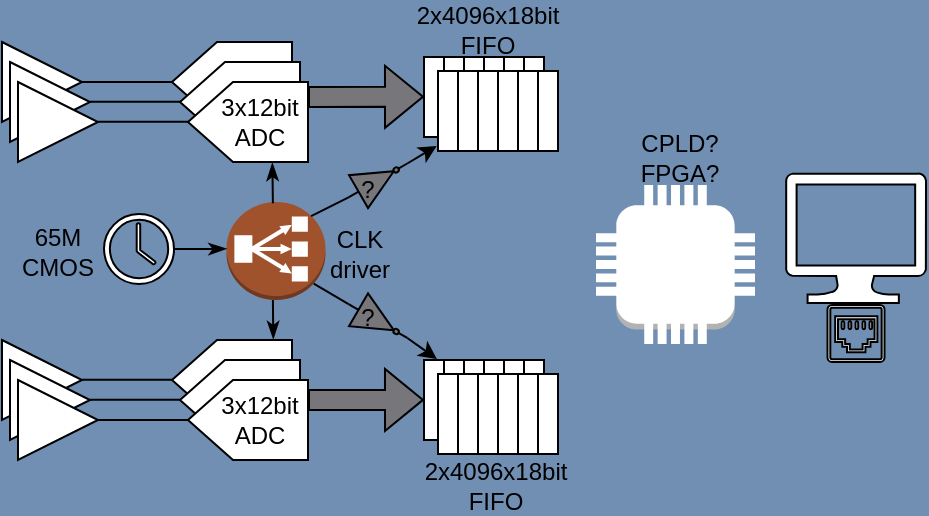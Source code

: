 <mxfile version="24.6.5" type="github">
  <diagram name="Page-1" id="jmYyxMxFKMTEYZxG9lPR">
    <mxGraphModel dx="585" dy="346" grid="1" gridSize="10" guides="1" tooltips="1" connect="1" arrows="1" fold="1" page="1" pageScale="1" pageWidth="850" pageHeight="1100" background="#718FB3" math="0" shadow="0">
      <root>
        <mxCell id="0" />
        <mxCell id="1" parent="0" />
        <mxCell id="bR-4oArYyXdeXGkrvtgy-1" value="" style="shape=offPageConnector;whiteSpace=wrap;html=1;rotation=90;" vertex="1" parent="1">
          <mxGeometry x="144" y="180" width="40" height="60" as="geometry" />
        </mxCell>
        <mxCell id="bR-4oArYyXdeXGkrvtgy-2" value="" style="shape=offPageConnector;whiteSpace=wrap;html=1;rotation=90;" vertex="1" parent="1">
          <mxGeometry x="148" y="190" width="40" height="60" as="geometry" />
        </mxCell>
        <mxCell id="bR-4oArYyXdeXGkrvtgy-3" value="" style="shape=offPageConnector;whiteSpace=wrap;html=1;rotation=90;" vertex="1" parent="1">
          <mxGeometry x="152" y="200" width="40" height="60" as="geometry" />
        </mxCell>
        <mxCell id="bR-4oArYyXdeXGkrvtgy-4" value="" style="shape=offPageConnector;whiteSpace=wrap;html=1;rotation=90;" vertex="1" parent="1">
          <mxGeometry x="144" y="329" width="40" height="60" as="geometry" />
        </mxCell>
        <mxCell id="bR-4oArYyXdeXGkrvtgy-5" value="" style="shape=offPageConnector;whiteSpace=wrap;html=1;rotation=90;" vertex="1" parent="1">
          <mxGeometry x="148" y="339" width="40" height="60" as="geometry" />
        </mxCell>
        <mxCell id="bR-4oArYyXdeXGkrvtgy-6" value="" style="shape=offPageConnector;whiteSpace=wrap;html=1;rotation=90;" vertex="1" parent="1">
          <mxGeometry x="152" y="349" width="40" height="60" as="geometry" />
        </mxCell>
        <mxCell id="bR-4oArYyXdeXGkrvtgy-7" value="" style="triangle;whiteSpace=wrap;html=1;" vertex="1" parent="1">
          <mxGeometry x="49" y="190" width="40" height="40" as="geometry" />
        </mxCell>
        <mxCell id="bR-4oArYyXdeXGkrvtgy-8" value="" style="triangle;whiteSpace=wrap;html=1;" vertex="1" parent="1">
          <mxGeometry x="53" y="200" width="40" height="40" as="geometry" />
        </mxCell>
        <mxCell id="bR-4oArYyXdeXGkrvtgy-9" value="" style="triangle;whiteSpace=wrap;html=1;" vertex="1" parent="1">
          <mxGeometry x="57" y="210" width="40" height="40" as="geometry" />
        </mxCell>
        <mxCell id="bR-4oArYyXdeXGkrvtgy-10" value="" style="triangle;whiteSpace=wrap;html=1;" vertex="1" parent="1">
          <mxGeometry x="49" y="339" width="40" height="40" as="geometry" />
        </mxCell>
        <mxCell id="bR-4oArYyXdeXGkrvtgy-11" value="" style="triangle;whiteSpace=wrap;html=1;" vertex="1" parent="1">
          <mxGeometry x="53" y="349" width="40" height="40" as="geometry" />
        </mxCell>
        <mxCell id="bR-4oArYyXdeXGkrvtgy-13" style="edgeStyle=orthogonalEdgeStyle;rounded=0;orthogonalLoop=1;jettySize=auto;html=1;entryX=0.5;entryY=1;entryDx=0;entryDy=0;strokeColor=default;curved=0;startArrow=none;startFill=0;endArrow=none;endFill=0;" edge="1" parent="1" source="bR-4oArYyXdeXGkrvtgy-12" target="bR-4oArYyXdeXGkrvtgy-6">
          <mxGeometry relative="1" as="geometry" />
        </mxCell>
        <mxCell id="bR-4oArYyXdeXGkrvtgy-12" value="" style="triangle;whiteSpace=wrap;html=1;" vertex="1" parent="1">
          <mxGeometry x="57" y="359" width="40" height="40" as="geometry" />
        </mxCell>
        <mxCell id="bR-4oArYyXdeXGkrvtgy-14" style="edgeStyle=orthogonalEdgeStyle;rounded=0;orthogonalLoop=1;jettySize=auto;html=1;entryX=0.5;entryY=1;entryDx=0;entryDy=0;strokeColor=default;curved=0;startArrow=none;startFill=0;endArrow=none;endFill=0;" edge="1" parent="1">
          <mxGeometry relative="1" as="geometry">
            <mxPoint x="93" y="368.92" as="sourcePoint" />
            <mxPoint x="138" y="368.92" as="targetPoint" />
          </mxGeometry>
        </mxCell>
        <mxCell id="bR-4oArYyXdeXGkrvtgy-15" style="edgeStyle=orthogonalEdgeStyle;rounded=0;orthogonalLoop=1;jettySize=auto;html=1;entryX=0.5;entryY=1;entryDx=0;entryDy=0;strokeColor=default;curved=0;startArrow=none;startFill=0;endArrow=none;endFill=0;" edge="1" parent="1">
          <mxGeometry relative="1" as="geometry">
            <mxPoint x="89" y="358.91" as="sourcePoint" />
            <mxPoint x="134" y="358.91" as="targetPoint" />
          </mxGeometry>
        </mxCell>
        <mxCell id="bR-4oArYyXdeXGkrvtgy-16" style="edgeStyle=orthogonalEdgeStyle;rounded=0;orthogonalLoop=1;jettySize=auto;html=1;entryX=0.5;entryY=1;entryDx=0;entryDy=0;strokeColor=default;curved=0;startArrow=none;startFill=0;endArrow=none;endFill=0;" edge="1" parent="1">
          <mxGeometry relative="1" as="geometry">
            <mxPoint x="97" y="229.89" as="sourcePoint" />
            <mxPoint x="142" y="229.89" as="targetPoint" />
          </mxGeometry>
        </mxCell>
        <mxCell id="bR-4oArYyXdeXGkrvtgy-17" style="edgeStyle=orthogonalEdgeStyle;rounded=0;orthogonalLoop=1;jettySize=auto;html=1;entryX=0.5;entryY=1;entryDx=0;entryDy=0;strokeColor=default;curved=0;startArrow=none;startFill=0;endArrow=none;endFill=0;" edge="1" parent="1">
          <mxGeometry relative="1" as="geometry">
            <mxPoint x="93" y="219.86" as="sourcePoint" />
            <mxPoint x="138" y="219.86" as="targetPoint" />
          </mxGeometry>
        </mxCell>
        <mxCell id="bR-4oArYyXdeXGkrvtgy-18" style="edgeStyle=orthogonalEdgeStyle;rounded=0;orthogonalLoop=1;jettySize=auto;html=1;entryX=0.5;entryY=1;entryDx=0;entryDy=0;strokeColor=default;curved=0;startArrow=none;startFill=0;endArrow=none;endFill=0;" edge="1" parent="1">
          <mxGeometry relative="1" as="geometry">
            <mxPoint x="89" y="210" as="sourcePoint" />
            <mxPoint x="134" y="210" as="targetPoint" />
          </mxGeometry>
        </mxCell>
        <mxCell id="bR-4oArYyXdeXGkrvtgy-19" value="&lt;div&gt;3x12bit&lt;/div&gt;&lt;div&gt;ADC&lt;/div&gt;" style="text;html=1;align=center;verticalAlign=middle;whiteSpace=wrap;rounded=0;" vertex="1" parent="1">
          <mxGeometry x="160" y="222.5" width="36" height="15" as="geometry" />
        </mxCell>
        <mxCell id="bR-4oArYyXdeXGkrvtgy-20" value="&lt;div&gt;3x12bit&lt;/div&gt;&lt;div&gt;ADC&lt;/div&gt;" style="text;html=1;align=center;verticalAlign=middle;whiteSpace=wrap;rounded=0;" vertex="1" parent="1">
          <mxGeometry x="160" y="371.5" width="36" height="15" as="geometry" />
        </mxCell>
        <mxCell id="bR-4oArYyXdeXGkrvtgy-21" value="" style="rounded=0;whiteSpace=wrap;html=1;" vertex="1" parent="1">
          <mxGeometry x="260" y="197.5" width="10" height="40" as="geometry" />
        </mxCell>
        <mxCell id="bR-4oArYyXdeXGkrvtgy-22" value="" style="rounded=0;whiteSpace=wrap;html=1;" vertex="1" parent="1">
          <mxGeometry x="270" y="197.5" width="10" height="40" as="geometry" />
        </mxCell>
        <mxCell id="bR-4oArYyXdeXGkrvtgy-23" value="" style="rounded=0;whiteSpace=wrap;html=1;" vertex="1" parent="1">
          <mxGeometry x="280" y="197.5" width="10" height="40" as="geometry" />
        </mxCell>
        <mxCell id="bR-4oArYyXdeXGkrvtgy-24" value="" style="rounded=0;whiteSpace=wrap;html=1;" vertex="1" parent="1">
          <mxGeometry x="290" y="197.5" width="10" height="40" as="geometry" />
        </mxCell>
        <mxCell id="bR-4oArYyXdeXGkrvtgy-25" value="" style="rounded=0;whiteSpace=wrap;html=1;" vertex="1" parent="1">
          <mxGeometry x="300" y="197.5" width="10" height="40" as="geometry" />
        </mxCell>
        <mxCell id="bR-4oArYyXdeXGkrvtgy-26" value="" style="rounded=0;whiteSpace=wrap;html=1;" vertex="1" parent="1">
          <mxGeometry x="310" y="197.5" width="10" height="40" as="geometry" />
        </mxCell>
        <mxCell id="bR-4oArYyXdeXGkrvtgy-27" value="" style="rounded=0;whiteSpace=wrap;html=1;" vertex="1" parent="1">
          <mxGeometry x="260" y="349" width="10" height="40" as="geometry" />
        </mxCell>
        <mxCell id="bR-4oArYyXdeXGkrvtgy-28" value="" style="rounded=0;whiteSpace=wrap;html=1;" vertex="1" parent="1">
          <mxGeometry x="270" y="349" width="10" height="40" as="geometry" />
        </mxCell>
        <mxCell id="bR-4oArYyXdeXGkrvtgy-29" value="" style="rounded=0;whiteSpace=wrap;html=1;" vertex="1" parent="1">
          <mxGeometry x="280" y="349" width="10" height="40" as="geometry" />
        </mxCell>
        <mxCell id="bR-4oArYyXdeXGkrvtgy-30" value="" style="rounded=0;whiteSpace=wrap;html=1;" vertex="1" parent="1">
          <mxGeometry x="290" y="349" width="10" height="40" as="geometry" />
        </mxCell>
        <mxCell id="bR-4oArYyXdeXGkrvtgy-31" value="" style="rounded=0;whiteSpace=wrap;html=1;" vertex="1" parent="1">
          <mxGeometry x="300" y="349" width="10" height="40" as="geometry" />
        </mxCell>
        <mxCell id="bR-4oArYyXdeXGkrvtgy-32" value="" style="rounded=0;whiteSpace=wrap;html=1;" vertex="1" parent="1">
          <mxGeometry x="310" y="349" width="10" height="40" as="geometry" />
        </mxCell>
        <mxCell id="bR-4oArYyXdeXGkrvtgy-35" value="" style="shape=flexArrow;endArrow=classic;html=1;rounded=0;entryX=1;entryY=0.5;entryDx=0;entryDy=0;exitX=0.25;exitY=0;exitDx=0;exitDy=0;fillColor=#77767b;" edge="1" parent="1" source="bR-4oArYyXdeXGkrvtgy-6">
          <mxGeometry width="50" height="50" relative="1" as="geometry">
            <mxPoint x="210" y="369" as="sourcePoint" />
            <mxPoint x="260" y="368.94" as="targetPoint" />
            <Array as="points" />
          </mxGeometry>
        </mxCell>
        <mxCell id="bR-4oArYyXdeXGkrvtgy-36" value="" style="shape=flexArrow;endArrow=classic;html=1;rounded=0;entryX=1;entryY=0.5;entryDx=0;entryDy=0;exitX=0.25;exitY=0;exitDx=0;exitDy=0;fillColor=#77767b;" edge="1" parent="1">
          <mxGeometry width="50" height="50" relative="1" as="geometry">
            <mxPoint x="202" y="217.45" as="sourcePoint" />
            <mxPoint x="260" y="217.39" as="targetPoint" />
            <Array as="points" />
          </mxGeometry>
        </mxCell>
        <mxCell id="bR-4oArYyXdeXGkrvtgy-37" value="&lt;div&gt;2x4096x18bit&lt;/div&gt;&lt;div&gt;FIFO&lt;/div&gt;" style="text;html=1;align=center;verticalAlign=middle;whiteSpace=wrap;rounded=0;" vertex="1" parent="1">
          <mxGeometry x="274" y="176.5" width="36" height="15" as="geometry" />
        </mxCell>
        <mxCell id="bR-4oArYyXdeXGkrvtgy-43" value="&lt;div&gt;&lt;br&gt;&lt;/div&gt;&lt;div&gt;65M&lt;/div&gt;&lt;div&gt;CMOS&lt;br&gt;&lt;/div&gt;" style="text;html=1;align=center;verticalAlign=middle;whiteSpace=wrap;rounded=0;" vertex="1" parent="1">
          <mxGeometry x="51" y="276" width="52" height="23" as="geometry" />
        </mxCell>
        <mxCell id="bR-4oArYyXdeXGkrvtgy-45" value="" style="sketch=0;pointerEvents=1;shadow=0;dashed=0;html=1;labelPosition=center;verticalLabelPosition=bottom;verticalAlign=top;outlineConnect=0;align=center;shape=mxgraph.office.concepts.clock;" vertex="1" parent="1">
          <mxGeometry x="100" y="276" width="35" height="35" as="geometry" />
        </mxCell>
        <mxCell id="bR-4oArYyXdeXGkrvtgy-46" value="" style="outlineConnect=0;dashed=0;verticalLabelPosition=bottom;verticalAlign=top;align=center;html=1;shape=mxgraph.aws3.classic_load_balancer;fillColor=#a0522d;fontColor=#ffffff;strokeColor=#6D1F00;" vertex="1" parent="1">
          <mxGeometry x="161.25" y="270" width="49.5" height="49" as="geometry" />
        </mxCell>
        <mxCell id="bR-4oArYyXdeXGkrvtgy-49" style="edgeStyle=orthogonalEdgeStyle;rounded=0;orthogonalLoop=1;jettySize=auto;html=1;entryX=0.5;entryY=1;entryDx=0;entryDy=0;strokeColor=default;curved=0;startArrow=none;startFill=0;endArrow=classicThin;endFill=1;" edge="1" parent="1" source="bR-4oArYyXdeXGkrvtgy-45">
          <mxGeometry relative="1" as="geometry">
            <mxPoint x="116.25" y="293.42" as="sourcePoint" />
            <mxPoint x="161.25" y="293.42" as="targetPoint" />
          </mxGeometry>
        </mxCell>
        <mxCell id="bR-4oArYyXdeXGkrvtgy-51" style="edgeStyle=orthogonalEdgeStyle;rounded=0;orthogonalLoop=1;jettySize=auto;html=1;strokeColor=default;curved=0;startArrow=none;startFill=0;endArrow=classicThin;endFill=1;entryX=1.012;entryY=0.297;entryDx=0;entryDy=0;entryPerimeter=0;" edge="1" parent="1" target="bR-4oArYyXdeXGkrvtgy-3">
          <mxGeometry relative="1" as="geometry">
            <mxPoint x="184.45" y="270.58" as="sourcePoint" />
            <mxPoint x="190" y="260" as="targetPoint" />
          </mxGeometry>
        </mxCell>
        <mxCell id="bR-4oArYyXdeXGkrvtgy-52" style="edgeStyle=orthogonalEdgeStyle;rounded=0;orthogonalLoop=1;jettySize=auto;html=1;strokeColor=default;curved=0;startArrow=none;startFill=0;endArrow=classicThin;endFill=1;entryX=-0.013;entryY=0.156;entryDx=0;entryDy=0;entryPerimeter=0;" edge="1" parent="1" target="bR-4oArYyXdeXGkrvtgy-4">
          <mxGeometry relative="1" as="geometry">
            <mxPoint x="184.45" y="318.98" as="sourcePoint" />
            <mxPoint x="184" y="298.4" as="targetPoint" />
          </mxGeometry>
        </mxCell>
        <mxCell id="bR-4oArYyXdeXGkrvtgy-54" value="&lt;div&gt;CLK&lt;/div&gt;&lt;div&gt;driver&lt;br&gt;&lt;/div&gt;" style="text;html=1;align=center;verticalAlign=middle;whiteSpace=wrap;rounded=0;" vertex="1" parent="1">
          <mxGeometry x="202" y="284" width="52" height="23" as="geometry" />
        </mxCell>
        <mxCell id="bR-4oArYyXdeXGkrvtgy-55" value="" style="rounded=0;whiteSpace=wrap;html=1;" vertex="1" parent="1">
          <mxGeometry x="267" y="204.5" width="10" height="40" as="geometry" />
        </mxCell>
        <mxCell id="bR-4oArYyXdeXGkrvtgy-56" value="" style="rounded=0;whiteSpace=wrap;html=1;" vertex="1" parent="1">
          <mxGeometry x="277" y="204.5" width="10" height="40" as="geometry" />
        </mxCell>
        <mxCell id="bR-4oArYyXdeXGkrvtgy-57" value="" style="rounded=0;whiteSpace=wrap;html=1;" vertex="1" parent="1">
          <mxGeometry x="287" y="204.5" width="10" height="40" as="geometry" />
        </mxCell>
        <mxCell id="bR-4oArYyXdeXGkrvtgy-58" value="" style="rounded=0;whiteSpace=wrap;html=1;" vertex="1" parent="1">
          <mxGeometry x="297" y="204.5" width="10" height="40" as="geometry" />
        </mxCell>
        <mxCell id="bR-4oArYyXdeXGkrvtgy-59" value="" style="rounded=0;whiteSpace=wrap;html=1;" vertex="1" parent="1">
          <mxGeometry x="307" y="204.5" width="10" height="40" as="geometry" />
        </mxCell>
        <mxCell id="bR-4oArYyXdeXGkrvtgy-60" value="" style="rounded=0;whiteSpace=wrap;html=1;" vertex="1" parent="1">
          <mxGeometry x="317" y="204.5" width="10" height="40" as="geometry" />
        </mxCell>
        <mxCell id="bR-4oArYyXdeXGkrvtgy-61" value="" style="rounded=0;whiteSpace=wrap;html=1;" vertex="1" parent="1">
          <mxGeometry x="267" y="356" width="10" height="40" as="geometry" />
        </mxCell>
        <mxCell id="bR-4oArYyXdeXGkrvtgy-62" value="" style="rounded=0;whiteSpace=wrap;html=1;" vertex="1" parent="1">
          <mxGeometry x="277" y="356" width="10" height="40" as="geometry" />
        </mxCell>
        <mxCell id="bR-4oArYyXdeXGkrvtgy-63" value="" style="rounded=0;whiteSpace=wrap;html=1;" vertex="1" parent="1">
          <mxGeometry x="287" y="356" width="10" height="40" as="geometry" />
        </mxCell>
        <mxCell id="bR-4oArYyXdeXGkrvtgy-64" value="" style="rounded=0;whiteSpace=wrap;html=1;" vertex="1" parent="1">
          <mxGeometry x="297" y="356" width="10" height="40" as="geometry" />
        </mxCell>
        <mxCell id="bR-4oArYyXdeXGkrvtgy-65" value="" style="rounded=0;whiteSpace=wrap;html=1;" vertex="1" parent="1">
          <mxGeometry x="307" y="356" width="10" height="40" as="geometry" />
        </mxCell>
        <mxCell id="bR-4oArYyXdeXGkrvtgy-66" value="" style="rounded=0;whiteSpace=wrap;html=1;" vertex="1" parent="1">
          <mxGeometry x="317" y="356" width="10" height="40" as="geometry" />
        </mxCell>
        <mxCell id="bR-4oArYyXdeXGkrvtgy-67" value="&lt;div&gt;2x4096x18bit&lt;/div&gt;&lt;div&gt;FIFO&lt;/div&gt;" style="text;html=1;align=center;verticalAlign=middle;whiteSpace=wrap;rounded=0;" vertex="1" parent="1">
          <mxGeometry x="278" y="404" width="36" height="15" as="geometry" />
        </mxCell>
        <mxCell id="bR-4oArYyXdeXGkrvtgy-68" value="" style="verticalLabelPosition=bottom;shadow=0;dashed=0;align=center;html=1;verticalAlign=top;shape=mxgraph.electrical.logic_gates.inverter_2;rotation=-30;fillColor=#77767B;" vertex="1" parent="1">
          <mxGeometry x="220" y="249.73" width="33.93" height="19" as="geometry" />
        </mxCell>
        <mxCell id="bR-4oArYyXdeXGkrvtgy-71" value="" style="verticalLabelPosition=bottom;shadow=0;dashed=0;align=center;html=1;verticalAlign=top;shape=mxgraph.electrical.logic_gates.inverter_2;rotation=30;fillColor=#77767B;" vertex="1" parent="1">
          <mxGeometry x="220" y="320" width="33.93" height="19" as="geometry" />
        </mxCell>
        <mxCell id="bR-4oArYyXdeXGkrvtgy-72" style="rounded=0;orthogonalLoop=1;jettySize=auto;html=1;entryX=0;entryY=0.5;entryDx=0;entryDy=0;strokeColor=default;startArrow=none;startFill=0;endArrow=none;endFill=0;entryPerimeter=0;exitX=0.881;exitY=0.832;exitDx=0;exitDy=0;exitPerimeter=0;" edge="1" parent="1" source="bR-4oArYyXdeXGkrvtgy-46" target="bR-4oArYyXdeXGkrvtgy-71">
          <mxGeometry relative="1" as="geometry">
            <mxPoint x="202" y="312" as="sourcePoint" />
            <mxPoint x="247" y="312" as="targetPoint" />
          </mxGeometry>
        </mxCell>
        <mxCell id="bR-4oArYyXdeXGkrvtgy-74" style="rounded=0;orthogonalLoop=1;jettySize=auto;html=1;entryX=0;entryY=0.5;entryDx=0;entryDy=0;strokeColor=default;startArrow=none;startFill=0;endArrow=none;endFill=0;entryPerimeter=0;exitX=0.855;exitY=0.145;exitDx=0;exitDy=0;exitPerimeter=0;" edge="1" parent="1" source="bR-4oArYyXdeXGkrvtgy-46" target="bR-4oArYyXdeXGkrvtgy-68">
          <mxGeometry relative="1" as="geometry">
            <mxPoint x="210" y="280" as="sourcePoint" />
            <mxPoint x="220" y="268.73" as="targetPoint" />
            <Array as="points" />
          </mxGeometry>
        </mxCell>
        <mxCell id="bR-4oArYyXdeXGkrvtgy-75" style="rounded=0;orthogonalLoop=1;jettySize=auto;html=1;exitX=1;exitY=0.5;exitDx=0;exitDy=0;exitPerimeter=0;entryX=-0.061;entryY=0.936;entryDx=0;entryDy=0;entryPerimeter=0;" edge="1" parent="1" source="bR-4oArYyXdeXGkrvtgy-68" target="bR-4oArYyXdeXGkrvtgy-55">
          <mxGeometry relative="1" as="geometry" />
        </mxCell>
        <mxCell id="bR-4oArYyXdeXGkrvtgy-76" style="rounded=0;orthogonalLoop=1;jettySize=auto;html=1;exitX=1;exitY=0.5;exitDx=0;exitDy=0;exitPerimeter=0;entryX=0.644;entryY=-0.012;entryDx=0;entryDy=0;entryPerimeter=0;" edge="1" parent="1" source="bR-4oArYyXdeXGkrvtgy-71" target="bR-4oArYyXdeXGkrvtgy-27">
          <mxGeometry relative="1" as="geometry" />
        </mxCell>
        <mxCell id="bR-4oArYyXdeXGkrvtgy-77" value="&amp;nbsp;" style="text;whiteSpace=wrap;html=1;" vertex="1" parent="1">
          <mxGeometry x="250" y="300" width="40" height="40" as="geometry" />
        </mxCell>
        <mxCell id="bR-4oArYyXdeXGkrvtgy-78" value="?" style="text;html=1;align=center;verticalAlign=middle;whiteSpace=wrap;rounded=0;" vertex="1" parent="1">
          <mxGeometry x="226" y="259.73" width="12" height="9" as="geometry" />
        </mxCell>
        <mxCell id="bR-4oArYyXdeXGkrvtgy-79" value="?" style="text;html=1;align=center;verticalAlign=middle;whiteSpace=wrap;rounded=0;" vertex="1" parent="1">
          <mxGeometry x="226" y="323" width="12" height="9" as="geometry" />
        </mxCell>
        <mxCell id="bR-4oArYyXdeXGkrvtgy-80" value="" style="verticalLabelPosition=bottom;html=1;verticalAlign=top;align=center;shape=mxgraph.azure.computer;pointerEvents=1;" vertex="1" parent="1">
          <mxGeometry x="441" y="255.73" width="70" height="64.73" as="geometry" />
        </mxCell>
        <mxCell id="bR-4oArYyXdeXGkrvtgy-83" value="" style="sketch=0;pointerEvents=1;shadow=0;dashed=0;html=1;aspect=fixed;labelPosition=center;verticalLabelPosition=bottom;verticalAlign=top;align=center;outlineConnect=0;shape=mxgraph.vvd.ethernet_port;" vertex="1" parent="1">
          <mxGeometry x="461.75" y="321.48" width="28.5" height="28.5" as="geometry" />
        </mxCell>
        <mxCell id="bR-4oArYyXdeXGkrvtgy-85" value="" style="outlineConnect=0;dashed=0;verticalLabelPosition=bottom;verticalAlign=top;align=center;html=1;shape=mxgraph.aws3.coffee_pot;" vertex="1" parent="1">
          <mxGeometry x="346" y="261.5" width="79.5" height="79.5" as="geometry" />
        </mxCell>
        <mxCell id="bR-4oArYyXdeXGkrvtgy-86" value="CPLD? FPGA?" style="text;html=1;align=center;verticalAlign=middle;whiteSpace=wrap;rounded=0;" vertex="1" parent="1">
          <mxGeometry x="370" y="240" width="36" height="15" as="geometry" />
        </mxCell>
      </root>
    </mxGraphModel>
  </diagram>
</mxfile>
